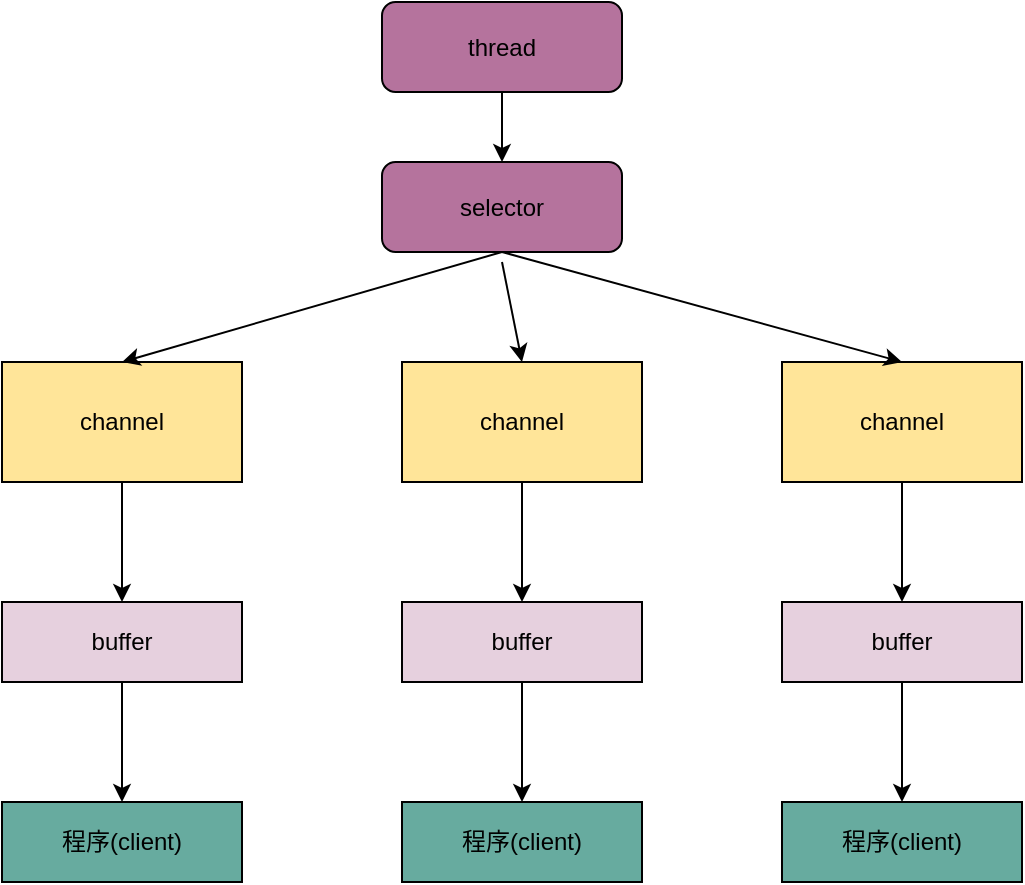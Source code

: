 <mxGraphModel dx="655" dy="538" grid="1" gridSize="10" guides="1" tooltips="1" connect="1" arrows="1" fold="1" page="1" pageScale="1" pageWidth="827" pageHeight="1169" background="#ffffff"><root><mxCell id="0"/><mxCell id="1" parent="0"/><mxCell id="2" value="selector" style="rounded=1;whiteSpace=wrap;html=1;fillColor=#B5739D;" parent="1" vertex="1"><mxGeometry x="270" y="610" width="120" height="45" as="geometry"/></mxCell><mxCell id="3" value="channel" style="rounded=0;whiteSpace=wrap;html=1;fillColor=#FFE599;" parent="1" vertex="1"><mxGeometry x="80" y="710" width="120" height="60" as="geometry"/></mxCell><mxCell id="4" value="channel" style="rounded=0;whiteSpace=wrap;html=1;fillColor=#FFE599;" parent="1" vertex="1"><mxGeometry x="280" y="710" width="120" height="60" as="geometry"/></mxCell><mxCell id="5" value="channel" style="rounded=0;whiteSpace=wrap;html=1;fillColor=#FFE599;" parent="1" vertex="1"><mxGeometry x="470" y="710" width="120" height="60" as="geometry"/></mxCell><mxCell id="6" value="buffer" style="rounded=0;whiteSpace=wrap;html=1;fillColor=#E6D0DE;" parent="1" vertex="1"><mxGeometry x="80" y="830" width="120" height="40" as="geometry"/></mxCell><mxCell id="7" value="buffer" style="rounded=0;whiteSpace=wrap;html=1;fillColor=#E6D0DE;" parent="1" vertex="1"><mxGeometry x="470" y="830" width="120" height="40" as="geometry"/></mxCell><mxCell id="8" value="buffer" style="rounded=0;whiteSpace=wrap;html=1;fillColor=#E6D0DE;" parent="1" vertex="1"><mxGeometry x="280" y="830" width="120" height="40" as="geometry"/></mxCell><mxCell id="9" value="程序(client)" style="rounded=0;whiteSpace=wrap;html=1;fillColor=#67AB9F;" parent="1" vertex="1"><mxGeometry x="80" y="930" width="120" height="40" as="geometry"/></mxCell><mxCell id="10" value="程序(client)" style="rounded=0;whiteSpace=wrap;html=1;fillColor=#67AB9F;" parent="1" vertex="1"><mxGeometry x="280" y="930" width="120" height="40" as="geometry"/></mxCell><mxCell id="11" value="程序(client)" style="rounded=0;whiteSpace=wrap;html=1;fillColor=#67AB9F;" parent="1" vertex="1"><mxGeometry x="470" y="930" width="120" height="40" as="geometry"/></mxCell><mxCell id="12" value="" style="endArrow=classic;html=1;exitX=0.5;exitY=1;entryX=0.5;entryY=0;" parent="1" source="2" target="5" edge="1"><mxGeometry width="50" height="50" relative="1" as="geometry"><mxPoint x="410" y="710" as="sourcePoint"/><mxPoint x="460" y="660" as="targetPoint"/></mxGeometry></mxCell><mxCell id="13" value="" style="endArrow=classic;html=1;exitX=0.5;exitY=1;entryX=0.5;entryY=0;" parent="1" source="2" target="3" edge="1"><mxGeometry width="50" height="50" relative="1" as="geometry"><mxPoint x="190" y="690" as="sourcePoint"/><mxPoint x="240" y="640" as="targetPoint"/></mxGeometry></mxCell><mxCell id="14" value="" style="endArrow=classic;html=1;entryX=0.5;entryY=0;" parent="1" target="4" edge="1"><mxGeometry width="50" height="50" relative="1" as="geometry"><mxPoint x="330" y="660" as="sourcePoint"/><mxPoint x="260" y="1050" as="targetPoint"/></mxGeometry></mxCell><mxCell id="15" value="" style="endArrow=classic;html=1;exitX=0.5;exitY=1;entryX=0.5;entryY=0;" parent="1" source="3" target="6" edge="1"><mxGeometry width="50" height="50" relative="1" as="geometry"><mxPoint x="170" y="830" as="sourcePoint"/><mxPoint x="220" y="780" as="targetPoint"/></mxGeometry></mxCell><mxCell id="16" value="" style="endArrow=classic;html=1;exitX=0.5;exitY=1;entryX=0.5;entryY=0;" parent="1" source="4" target="8" edge="1"><mxGeometry width="50" height="50" relative="1" as="geometry"><mxPoint x="370" y="830" as="sourcePoint"/><mxPoint x="420" y="780" as="targetPoint"/></mxGeometry></mxCell><mxCell id="17" value="" style="endArrow=classic;html=1;exitX=0.5;exitY=1;entryX=0.5;entryY=0;" parent="1" source="5" target="7" edge="1"><mxGeometry width="50" height="50" relative="1" as="geometry"><mxPoint x="530" y="830" as="sourcePoint"/><mxPoint x="580" y="780" as="targetPoint"/></mxGeometry></mxCell><mxCell id="18" value="" style="endArrow=classic;html=1;exitX=0.5;exitY=1;entryX=0.5;entryY=0;" parent="1" source="6" target="9" edge="1"><mxGeometry width="50" height="50" relative="1" as="geometry"><mxPoint x="130" y="920" as="sourcePoint"/><mxPoint x="180" y="870" as="targetPoint"/></mxGeometry></mxCell><mxCell id="19" value="" style="endArrow=classic;html=1;exitX=0.5;exitY=1;entryX=0.5;entryY=0;" parent="1" source="8" target="10" edge="1"><mxGeometry width="50" height="50" relative="1" as="geometry"><mxPoint x="340" y="920" as="sourcePoint"/><mxPoint x="390" y="870" as="targetPoint"/></mxGeometry></mxCell><mxCell id="20" value="" style="endArrow=classic;html=1;exitX=0.5;exitY=1;entryX=0.5;entryY=0;" parent="1" source="7" target="11" edge="1"><mxGeometry width="50" height="50" relative="1" as="geometry"><mxPoint x="560" y="940" as="sourcePoint"/><mxPoint x="610" y="890" as="targetPoint"/></mxGeometry></mxCell><mxCell id="22" style="edgeStyle=orthogonalEdgeStyle;rounded=0;html=1;entryX=0.5;entryY=0;jettySize=auto;orthogonalLoop=1;" edge="1" parent="1" source="21" target="2"><mxGeometry relative="1" as="geometry"/></mxCell><mxCell id="21" value="thread" style="rounded=1;whiteSpace=wrap;html=1;fillColor=#B5739D;" vertex="1" parent="1"><mxGeometry x="270" y="530" width="120" height="45" as="geometry"/></mxCell></root></mxGraphModel>